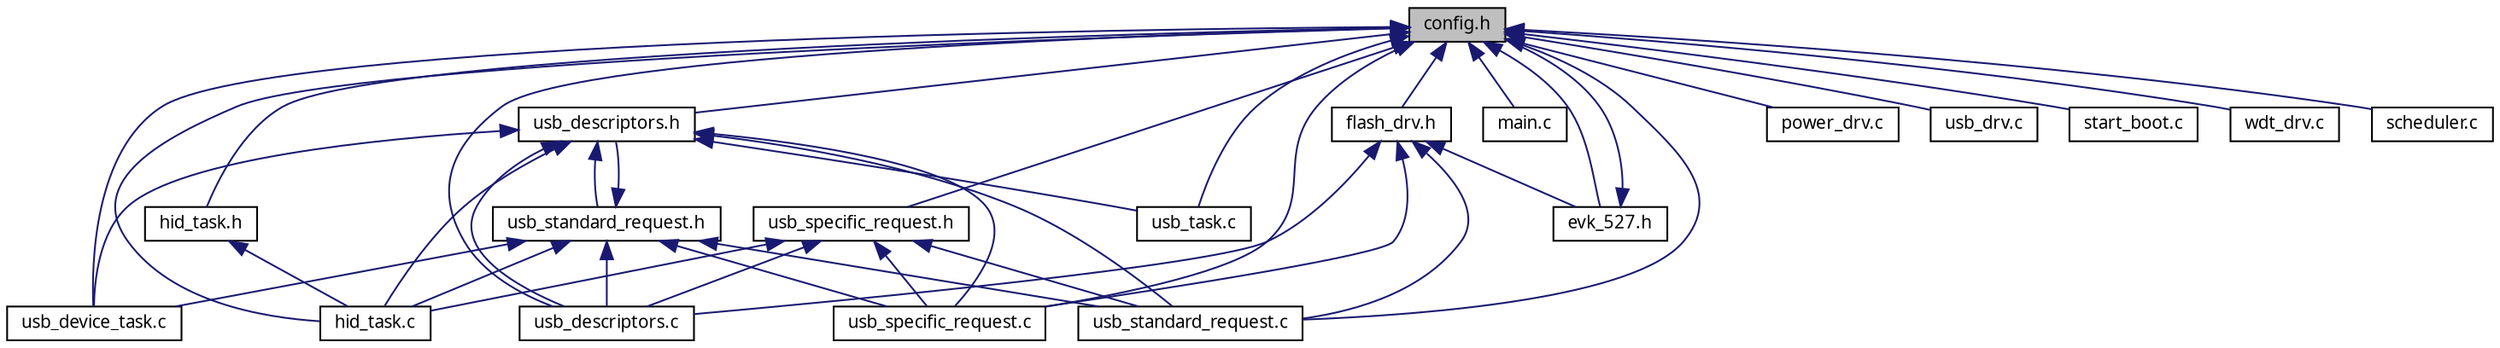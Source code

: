 digraph G
{
  edge [fontname="FreeSans.ttf",fontsize=10,labelfontname="FreeSans.ttf",labelfontsize=10];
  node [fontname="FreeSans.ttf",fontsize=10,shape=record];
  Node1 [label="config.h",height=0.2,width=0.4,color="black", fillcolor="grey75", style="filled" fontcolor="black"];
  Node1 -> Node2 [dir=back,color="midnightblue",fontsize=10,style="solid",fontname="FreeSans.ttf"];
  Node2 [label="hid_task.c",height=0.2,width=0.4,color="black", fillcolor="white", style="filled",URL="$a00023.html"];
  Node1 -> Node3 [dir=back,color="midnightblue",fontsize=10,style="solid",fontname="FreeSans.ttf"];
  Node3 [label="hid_task.h",height=0.2,width=0.4,color="black", fillcolor="white", style="filled",URL="$a00024.html"];
  Node3 -> Node2 [dir=back,color="midnightblue",fontsize=10,style="solid",fontname="FreeSans.ttf"];
  Node1 -> Node4 [dir=back,color="midnightblue",fontsize=10,style="solid",fontname="FreeSans.ttf"];
  Node4 [label="usb_descriptors.h",height=0.2,width=0.4,color="black", fillcolor="white", style="filled",URL="$a00037.html"];
  Node4 -> Node2 [dir=back,color="midnightblue",fontsize=10,style="solid",fontname="FreeSans.ttf"];
  Node4 -> Node5 [dir=back,color="midnightblue",fontsize=10,style="solid",fontname="FreeSans.ttf"];
  Node5 [label="usb_descriptors.c",height=0.2,width=0.4,color="black", fillcolor="white", style="filled",URL="$a00036.html"];
  Node4 -> Node6 [dir=back,color="midnightblue",fontsize=10,style="solid",fontname="FreeSans.ttf"];
  Node6 [label="usb_specific_request.c",height=0.2,width=0.4,color="black", fillcolor="white", style="filled",URL="$a00042.html"];
  Node4 -> Node7 [dir=back,color="midnightblue",fontsize=10,style="solid",fontname="FreeSans.ttf"];
  Node7 [label="usb_device_task.c",height=0.2,width=0.4,color="black", fillcolor="white", style="filled",URL="$a00038.html"];
  Node4 -> Node8 [dir=back,color="midnightblue",fontsize=10,style="solid",fontname="FreeSans.ttf"];
  Node8 [label="usb_standard_request.c",height=0.2,width=0.4,color="black", fillcolor="white", style="filled",URL="$a00044.html"];
  Node4 -> Node9 [dir=back,color="midnightblue",fontsize=10,style="solid",fontname="FreeSans.ttf"];
  Node9 [label="usb_standard_request.h",height=0.2,width=0.4,color="black", fillcolor="white", style="filled",URL="$a00045.html"];
  Node9 -> Node4 [dir=back,color="midnightblue",fontsize=10,style="solid",fontname="FreeSans.ttf"];
  Node9 -> Node2 [dir=back,color="midnightblue",fontsize=10,style="solid",fontname="FreeSans.ttf"];
  Node9 -> Node5 [dir=back,color="midnightblue",fontsize=10,style="solid",fontname="FreeSans.ttf"];
  Node9 -> Node6 [dir=back,color="midnightblue",fontsize=10,style="solid",fontname="FreeSans.ttf"];
  Node9 -> Node7 [dir=back,color="midnightblue",fontsize=10,style="solid",fontname="FreeSans.ttf"];
  Node9 -> Node8 [dir=back,color="midnightblue",fontsize=10,style="solid",fontname="FreeSans.ttf"];
  Node4 -> Node10 [dir=back,color="midnightblue",fontsize=10,style="solid",fontname="FreeSans.ttf"];
  Node10 [label="usb_task.c",height=0.2,width=0.4,color="black", fillcolor="white", style="filled",URL="$a00046.html"];
  Node1 -> Node11 [dir=back,color="midnightblue",fontsize=10,style="solid",fontname="FreeSans.ttf"];
  Node11 [label="usb_specific_request.h",height=0.2,width=0.4,color="black", fillcolor="white", style="filled",URL="$a00043.html"];
  Node11 -> Node2 [dir=back,color="midnightblue",fontsize=10,style="solid",fontname="FreeSans.ttf"];
  Node11 -> Node5 [dir=back,color="midnightblue",fontsize=10,style="solid",fontname="FreeSans.ttf"];
  Node11 -> Node6 [dir=back,color="midnightblue",fontsize=10,style="solid",fontname="FreeSans.ttf"];
  Node11 -> Node8 [dir=back,color="midnightblue",fontsize=10,style="solid",fontname="FreeSans.ttf"];
  Node1 -> Node12 [dir=back,color="midnightblue",fontsize=10,style="solid",fontname="FreeSans.ttf"];
  Node12 [label="main.c",height=0.2,width=0.4,color="black", fillcolor="white", style="filled",URL="$a00025.html"];
  Node1 -> Node5 [dir=back,color="midnightblue",fontsize=10,style="solid",fontname="FreeSans.ttf"];
  Node1 -> Node6 [dir=back,color="midnightblue",fontsize=10,style="solid",fontname="FreeSans.ttf"];
  Node1 -> Node13 [dir=back,color="midnightblue",fontsize=10,style="solid",fontname="FreeSans.ttf"];
  Node13 [label="evk_527.h",height=0.2,width=0.4,color="black", fillcolor="white", style="filled",URL="$a00021.html"];
  Node13 -> Node1 [dir=back,color="midnightblue",fontsize=10,style="solid",fontname="FreeSans.ttf"];
  Node1 -> Node14 [dir=back,color="midnightblue",fontsize=10,style="solid",fontname="FreeSans.ttf"];
  Node14 [label="flash_drv.h",height=0.2,width=0.4,color="black", fillcolor="white", style="filled",URL="$a00022.html"];
  Node14 -> Node5 [dir=back,color="midnightblue",fontsize=10,style="solid",fontname="FreeSans.ttf"];
  Node14 -> Node6 [dir=back,color="midnightblue",fontsize=10,style="solid",fontname="FreeSans.ttf"];
  Node14 -> Node13 [dir=back,color="midnightblue",fontsize=10,style="solid",fontname="FreeSans.ttf"];
  Node14 -> Node8 [dir=back,color="midnightblue",fontsize=10,style="solid",fontname="FreeSans.ttf"];
  Node1 -> Node15 [dir=back,color="midnightblue",fontsize=10,style="solid",fontname="FreeSans.ttf"];
  Node15 [label="power_drv.c",height=0.2,width=0.4,color="black", fillcolor="white", style="filled",URL="$a00028.html"];
  Node1 -> Node16 [dir=back,color="midnightblue",fontsize=10,style="solid",fontname="FreeSans.ttf"];
  Node16 [label="usb_drv.c",height=0.2,width=0.4,color="black", fillcolor="white", style="filled",URL="$a00040.html"];
  Node1 -> Node17 [dir=back,color="midnightblue",fontsize=10,style="solid",fontname="FreeSans.ttf"];
  Node17 [label="start_boot.c",height=0.2,width=0.4,color="black", fillcolor="white", style="filled",URL="$a00032.html"];
  Node1 -> Node18 [dir=back,color="midnightblue",fontsize=10,style="solid",fontname="FreeSans.ttf"];
  Node18 [label="wdt_drv.c",height=0.2,width=0.4,color="black", fillcolor="white", style="filled",URL="$a00048.html"];
  Node1 -> Node19 [dir=back,color="midnightblue",fontsize=10,style="solid",fontname="FreeSans.ttf"];
  Node19 [label="scheduler.c",height=0.2,width=0.4,color="black", fillcolor="white", style="filled",URL="$a00030.html"];
  Node1 -> Node7 [dir=back,color="midnightblue",fontsize=10,style="solid",fontname="FreeSans.ttf"];
  Node1 -> Node8 [dir=back,color="midnightblue",fontsize=10,style="solid",fontname="FreeSans.ttf"];
  Node1 -> Node10 [dir=back,color="midnightblue",fontsize=10,style="solid",fontname="FreeSans.ttf"];
}

